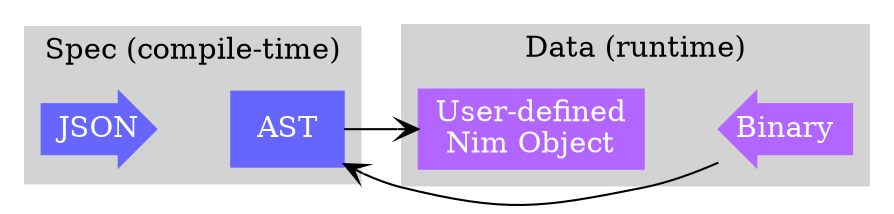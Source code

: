 digraph G {
  rankdir="LR"
  node [shape=box];

  json  [label="JSON" fontcolor=white color="#6666ff" fillcolor="#6666ff"
         style=filled shape=rarrow]
  ast   [label="AST" fontcolor=white color="#6666ff" fillcolor="#6666ff"
         style=filled]
  obj   [label="User-defined\nNim Object" fontcolor=white color="#b266ff"
         fillcolor="#b266ff" style=filled]
  bin   [label="Binary" fontcolor=white color="#b266ff" fillcolor="#b266ff"
         style=filled shape=larrow]

  json -> ast  [style=invis];
  ast  -> obj  [arrowhead=vee];
  obj  -> bin  [style=invis];
  bin  -> ast [arrowhead=vee constraint=false];

  subgraph cluster_ct {
    json ast;

    label="Spec (compile-time)";
    style=filled;
    color=lightgrey;
  }

  subgraph cluster_rt {
    obj bin;

    label="Data (runtime)";
    style=filled;
    color=lightgrey;
  }
}
